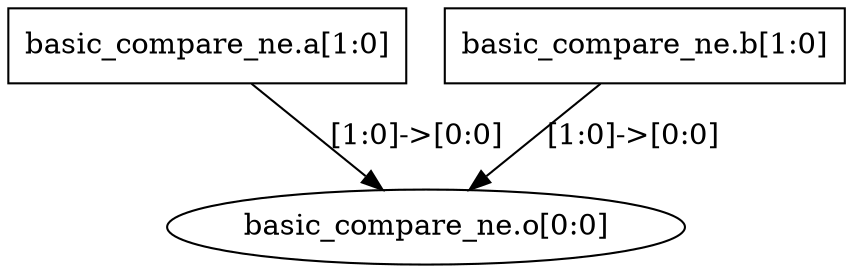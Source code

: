 digraph G {
	"basic_compare_ne.a" -> "basic_compare_ne.o"[label="[1:0]->[0:0]"];
	"basic_compare_ne.b" -> "basic_compare_ne.o"[label="[1:0]->[0:0]"];
	"basic_compare_ne.a" [shape=rectangle, label="basic_compare_ne.a[1:0]"];
	"basic_compare_ne.b" [shape=rectangle, label="basic_compare_ne.b[1:0]"];
	"basic_compare_ne.o" [shape=ellipse, label="basic_compare_ne.o[0:0]"];
}
